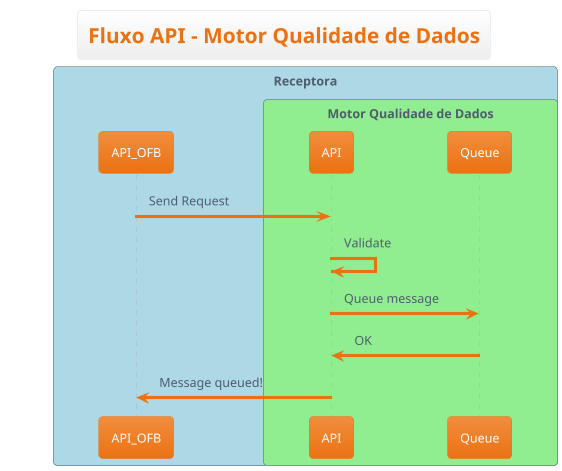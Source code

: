 @startuml
!theme aws-orange
title Fluxo API - Motor Qualidade de Dados


!pragma teoz true
box "Receptora" #LightBlue
  participant API_OFB
  box "Motor Qualidade de Dados" #LightGreen
    participant API
    participant Queue
  end box
end box

API_OFB -> API : Send Request
API -> API : Validate
API -> Queue : Queue message
Queue -> API : OK
API -> API_OFB : Message queued!

@enduml